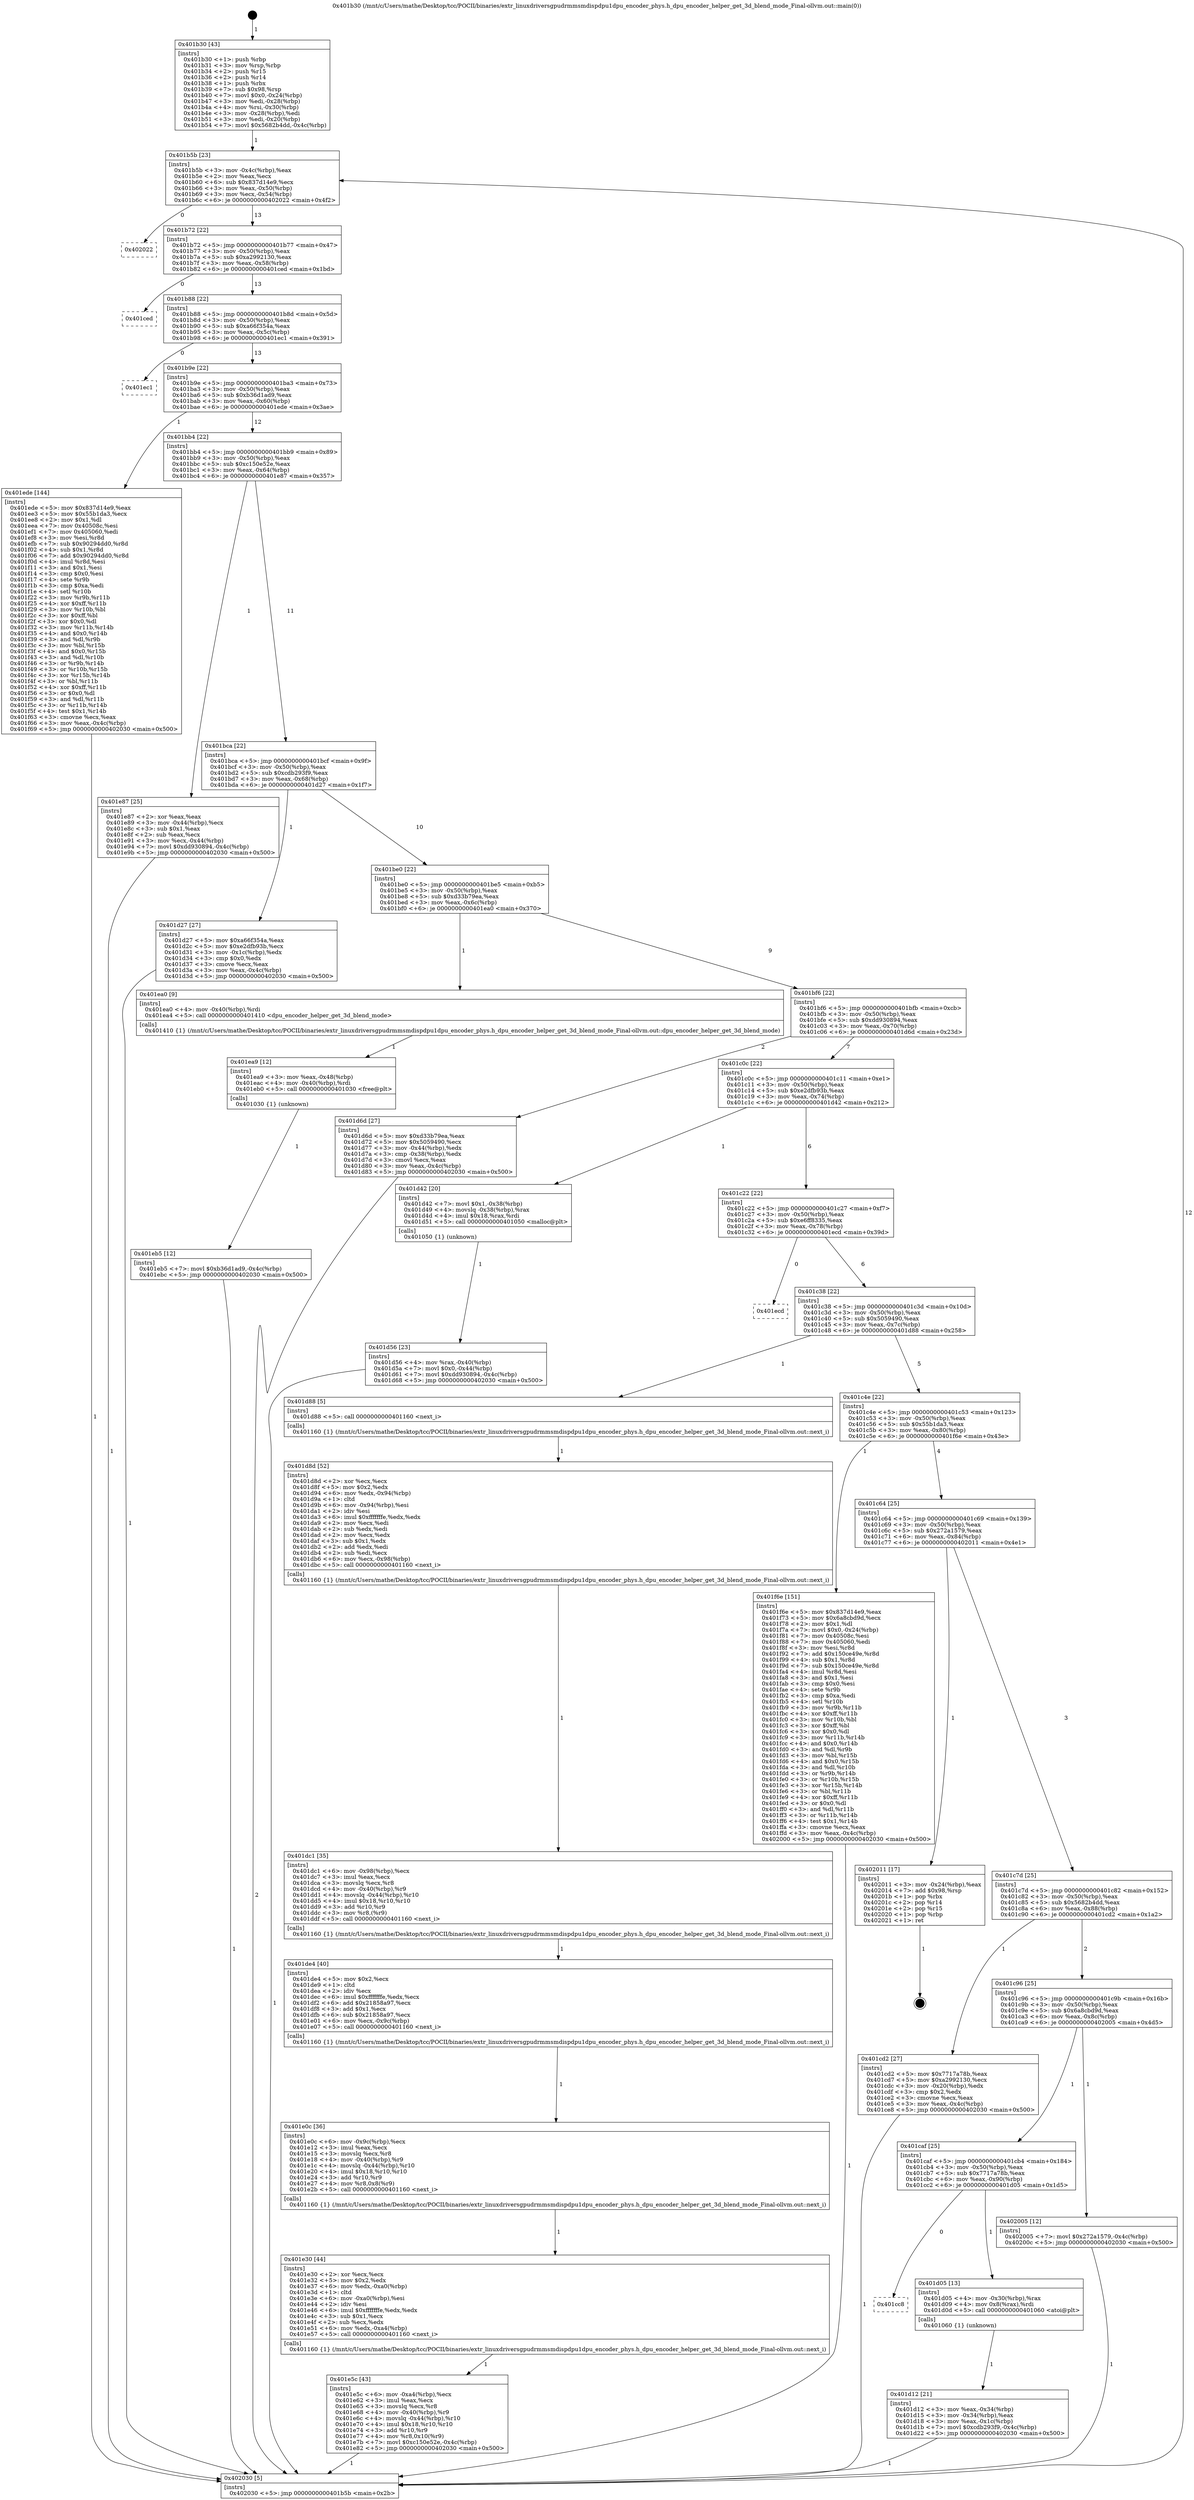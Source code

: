 digraph "0x401b30" {
  label = "0x401b30 (/mnt/c/Users/mathe/Desktop/tcc/POCII/binaries/extr_linuxdriversgpudrmmsmdispdpu1dpu_encoder_phys.h_dpu_encoder_helper_get_3d_blend_mode_Final-ollvm.out::main(0))"
  labelloc = "t"
  node[shape=record]

  Entry [label="",width=0.3,height=0.3,shape=circle,fillcolor=black,style=filled]
  "0x401b5b" [label="{
     0x401b5b [23]\l
     | [instrs]\l
     &nbsp;&nbsp;0x401b5b \<+3\>: mov -0x4c(%rbp),%eax\l
     &nbsp;&nbsp;0x401b5e \<+2\>: mov %eax,%ecx\l
     &nbsp;&nbsp;0x401b60 \<+6\>: sub $0x837d14e9,%ecx\l
     &nbsp;&nbsp;0x401b66 \<+3\>: mov %eax,-0x50(%rbp)\l
     &nbsp;&nbsp;0x401b69 \<+3\>: mov %ecx,-0x54(%rbp)\l
     &nbsp;&nbsp;0x401b6c \<+6\>: je 0000000000402022 \<main+0x4f2\>\l
  }"]
  "0x402022" [label="{
     0x402022\l
  }", style=dashed]
  "0x401b72" [label="{
     0x401b72 [22]\l
     | [instrs]\l
     &nbsp;&nbsp;0x401b72 \<+5\>: jmp 0000000000401b77 \<main+0x47\>\l
     &nbsp;&nbsp;0x401b77 \<+3\>: mov -0x50(%rbp),%eax\l
     &nbsp;&nbsp;0x401b7a \<+5\>: sub $0xa2992130,%eax\l
     &nbsp;&nbsp;0x401b7f \<+3\>: mov %eax,-0x58(%rbp)\l
     &nbsp;&nbsp;0x401b82 \<+6\>: je 0000000000401ced \<main+0x1bd\>\l
  }"]
  Exit [label="",width=0.3,height=0.3,shape=circle,fillcolor=black,style=filled,peripheries=2]
  "0x401ced" [label="{
     0x401ced\l
  }", style=dashed]
  "0x401b88" [label="{
     0x401b88 [22]\l
     | [instrs]\l
     &nbsp;&nbsp;0x401b88 \<+5\>: jmp 0000000000401b8d \<main+0x5d\>\l
     &nbsp;&nbsp;0x401b8d \<+3\>: mov -0x50(%rbp),%eax\l
     &nbsp;&nbsp;0x401b90 \<+5\>: sub $0xa66f354a,%eax\l
     &nbsp;&nbsp;0x401b95 \<+3\>: mov %eax,-0x5c(%rbp)\l
     &nbsp;&nbsp;0x401b98 \<+6\>: je 0000000000401ec1 \<main+0x391\>\l
  }"]
  "0x401eb5" [label="{
     0x401eb5 [12]\l
     | [instrs]\l
     &nbsp;&nbsp;0x401eb5 \<+7\>: movl $0xb36d1ad9,-0x4c(%rbp)\l
     &nbsp;&nbsp;0x401ebc \<+5\>: jmp 0000000000402030 \<main+0x500\>\l
  }"]
  "0x401ec1" [label="{
     0x401ec1\l
  }", style=dashed]
  "0x401b9e" [label="{
     0x401b9e [22]\l
     | [instrs]\l
     &nbsp;&nbsp;0x401b9e \<+5\>: jmp 0000000000401ba3 \<main+0x73\>\l
     &nbsp;&nbsp;0x401ba3 \<+3\>: mov -0x50(%rbp),%eax\l
     &nbsp;&nbsp;0x401ba6 \<+5\>: sub $0xb36d1ad9,%eax\l
     &nbsp;&nbsp;0x401bab \<+3\>: mov %eax,-0x60(%rbp)\l
     &nbsp;&nbsp;0x401bae \<+6\>: je 0000000000401ede \<main+0x3ae\>\l
  }"]
  "0x401ea9" [label="{
     0x401ea9 [12]\l
     | [instrs]\l
     &nbsp;&nbsp;0x401ea9 \<+3\>: mov %eax,-0x48(%rbp)\l
     &nbsp;&nbsp;0x401eac \<+4\>: mov -0x40(%rbp),%rdi\l
     &nbsp;&nbsp;0x401eb0 \<+5\>: call 0000000000401030 \<free@plt\>\l
     | [calls]\l
     &nbsp;&nbsp;0x401030 \{1\} (unknown)\l
  }"]
  "0x401ede" [label="{
     0x401ede [144]\l
     | [instrs]\l
     &nbsp;&nbsp;0x401ede \<+5\>: mov $0x837d14e9,%eax\l
     &nbsp;&nbsp;0x401ee3 \<+5\>: mov $0x55b1da3,%ecx\l
     &nbsp;&nbsp;0x401ee8 \<+2\>: mov $0x1,%dl\l
     &nbsp;&nbsp;0x401eea \<+7\>: mov 0x40508c,%esi\l
     &nbsp;&nbsp;0x401ef1 \<+7\>: mov 0x405060,%edi\l
     &nbsp;&nbsp;0x401ef8 \<+3\>: mov %esi,%r8d\l
     &nbsp;&nbsp;0x401efb \<+7\>: sub $0x90294dd0,%r8d\l
     &nbsp;&nbsp;0x401f02 \<+4\>: sub $0x1,%r8d\l
     &nbsp;&nbsp;0x401f06 \<+7\>: add $0x90294dd0,%r8d\l
     &nbsp;&nbsp;0x401f0d \<+4\>: imul %r8d,%esi\l
     &nbsp;&nbsp;0x401f11 \<+3\>: and $0x1,%esi\l
     &nbsp;&nbsp;0x401f14 \<+3\>: cmp $0x0,%esi\l
     &nbsp;&nbsp;0x401f17 \<+4\>: sete %r9b\l
     &nbsp;&nbsp;0x401f1b \<+3\>: cmp $0xa,%edi\l
     &nbsp;&nbsp;0x401f1e \<+4\>: setl %r10b\l
     &nbsp;&nbsp;0x401f22 \<+3\>: mov %r9b,%r11b\l
     &nbsp;&nbsp;0x401f25 \<+4\>: xor $0xff,%r11b\l
     &nbsp;&nbsp;0x401f29 \<+3\>: mov %r10b,%bl\l
     &nbsp;&nbsp;0x401f2c \<+3\>: xor $0xff,%bl\l
     &nbsp;&nbsp;0x401f2f \<+3\>: xor $0x0,%dl\l
     &nbsp;&nbsp;0x401f32 \<+3\>: mov %r11b,%r14b\l
     &nbsp;&nbsp;0x401f35 \<+4\>: and $0x0,%r14b\l
     &nbsp;&nbsp;0x401f39 \<+3\>: and %dl,%r9b\l
     &nbsp;&nbsp;0x401f3c \<+3\>: mov %bl,%r15b\l
     &nbsp;&nbsp;0x401f3f \<+4\>: and $0x0,%r15b\l
     &nbsp;&nbsp;0x401f43 \<+3\>: and %dl,%r10b\l
     &nbsp;&nbsp;0x401f46 \<+3\>: or %r9b,%r14b\l
     &nbsp;&nbsp;0x401f49 \<+3\>: or %r10b,%r15b\l
     &nbsp;&nbsp;0x401f4c \<+3\>: xor %r15b,%r14b\l
     &nbsp;&nbsp;0x401f4f \<+3\>: or %bl,%r11b\l
     &nbsp;&nbsp;0x401f52 \<+4\>: xor $0xff,%r11b\l
     &nbsp;&nbsp;0x401f56 \<+3\>: or $0x0,%dl\l
     &nbsp;&nbsp;0x401f59 \<+3\>: and %dl,%r11b\l
     &nbsp;&nbsp;0x401f5c \<+3\>: or %r11b,%r14b\l
     &nbsp;&nbsp;0x401f5f \<+4\>: test $0x1,%r14b\l
     &nbsp;&nbsp;0x401f63 \<+3\>: cmovne %ecx,%eax\l
     &nbsp;&nbsp;0x401f66 \<+3\>: mov %eax,-0x4c(%rbp)\l
     &nbsp;&nbsp;0x401f69 \<+5\>: jmp 0000000000402030 \<main+0x500\>\l
  }"]
  "0x401bb4" [label="{
     0x401bb4 [22]\l
     | [instrs]\l
     &nbsp;&nbsp;0x401bb4 \<+5\>: jmp 0000000000401bb9 \<main+0x89\>\l
     &nbsp;&nbsp;0x401bb9 \<+3\>: mov -0x50(%rbp),%eax\l
     &nbsp;&nbsp;0x401bbc \<+5\>: sub $0xc150e52e,%eax\l
     &nbsp;&nbsp;0x401bc1 \<+3\>: mov %eax,-0x64(%rbp)\l
     &nbsp;&nbsp;0x401bc4 \<+6\>: je 0000000000401e87 \<main+0x357\>\l
  }"]
  "0x401e5c" [label="{
     0x401e5c [43]\l
     | [instrs]\l
     &nbsp;&nbsp;0x401e5c \<+6\>: mov -0xa4(%rbp),%ecx\l
     &nbsp;&nbsp;0x401e62 \<+3\>: imul %eax,%ecx\l
     &nbsp;&nbsp;0x401e65 \<+3\>: movslq %ecx,%r8\l
     &nbsp;&nbsp;0x401e68 \<+4\>: mov -0x40(%rbp),%r9\l
     &nbsp;&nbsp;0x401e6c \<+4\>: movslq -0x44(%rbp),%r10\l
     &nbsp;&nbsp;0x401e70 \<+4\>: imul $0x18,%r10,%r10\l
     &nbsp;&nbsp;0x401e74 \<+3\>: add %r10,%r9\l
     &nbsp;&nbsp;0x401e77 \<+4\>: mov %r8,0x10(%r9)\l
     &nbsp;&nbsp;0x401e7b \<+7\>: movl $0xc150e52e,-0x4c(%rbp)\l
     &nbsp;&nbsp;0x401e82 \<+5\>: jmp 0000000000402030 \<main+0x500\>\l
  }"]
  "0x401e87" [label="{
     0x401e87 [25]\l
     | [instrs]\l
     &nbsp;&nbsp;0x401e87 \<+2\>: xor %eax,%eax\l
     &nbsp;&nbsp;0x401e89 \<+3\>: mov -0x44(%rbp),%ecx\l
     &nbsp;&nbsp;0x401e8c \<+3\>: sub $0x1,%eax\l
     &nbsp;&nbsp;0x401e8f \<+2\>: sub %eax,%ecx\l
     &nbsp;&nbsp;0x401e91 \<+3\>: mov %ecx,-0x44(%rbp)\l
     &nbsp;&nbsp;0x401e94 \<+7\>: movl $0xdd930894,-0x4c(%rbp)\l
     &nbsp;&nbsp;0x401e9b \<+5\>: jmp 0000000000402030 \<main+0x500\>\l
  }"]
  "0x401bca" [label="{
     0x401bca [22]\l
     | [instrs]\l
     &nbsp;&nbsp;0x401bca \<+5\>: jmp 0000000000401bcf \<main+0x9f\>\l
     &nbsp;&nbsp;0x401bcf \<+3\>: mov -0x50(%rbp),%eax\l
     &nbsp;&nbsp;0x401bd2 \<+5\>: sub $0xcdb293f9,%eax\l
     &nbsp;&nbsp;0x401bd7 \<+3\>: mov %eax,-0x68(%rbp)\l
     &nbsp;&nbsp;0x401bda \<+6\>: je 0000000000401d27 \<main+0x1f7\>\l
  }"]
  "0x401e30" [label="{
     0x401e30 [44]\l
     | [instrs]\l
     &nbsp;&nbsp;0x401e30 \<+2\>: xor %ecx,%ecx\l
     &nbsp;&nbsp;0x401e32 \<+5\>: mov $0x2,%edx\l
     &nbsp;&nbsp;0x401e37 \<+6\>: mov %edx,-0xa0(%rbp)\l
     &nbsp;&nbsp;0x401e3d \<+1\>: cltd\l
     &nbsp;&nbsp;0x401e3e \<+6\>: mov -0xa0(%rbp),%esi\l
     &nbsp;&nbsp;0x401e44 \<+2\>: idiv %esi\l
     &nbsp;&nbsp;0x401e46 \<+6\>: imul $0xfffffffe,%edx,%edx\l
     &nbsp;&nbsp;0x401e4c \<+3\>: sub $0x1,%ecx\l
     &nbsp;&nbsp;0x401e4f \<+2\>: sub %ecx,%edx\l
     &nbsp;&nbsp;0x401e51 \<+6\>: mov %edx,-0xa4(%rbp)\l
     &nbsp;&nbsp;0x401e57 \<+5\>: call 0000000000401160 \<next_i\>\l
     | [calls]\l
     &nbsp;&nbsp;0x401160 \{1\} (/mnt/c/Users/mathe/Desktop/tcc/POCII/binaries/extr_linuxdriversgpudrmmsmdispdpu1dpu_encoder_phys.h_dpu_encoder_helper_get_3d_blend_mode_Final-ollvm.out::next_i)\l
  }"]
  "0x401d27" [label="{
     0x401d27 [27]\l
     | [instrs]\l
     &nbsp;&nbsp;0x401d27 \<+5\>: mov $0xa66f354a,%eax\l
     &nbsp;&nbsp;0x401d2c \<+5\>: mov $0xe2dfb93b,%ecx\l
     &nbsp;&nbsp;0x401d31 \<+3\>: mov -0x1c(%rbp),%edx\l
     &nbsp;&nbsp;0x401d34 \<+3\>: cmp $0x0,%edx\l
     &nbsp;&nbsp;0x401d37 \<+3\>: cmove %ecx,%eax\l
     &nbsp;&nbsp;0x401d3a \<+3\>: mov %eax,-0x4c(%rbp)\l
     &nbsp;&nbsp;0x401d3d \<+5\>: jmp 0000000000402030 \<main+0x500\>\l
  }"]
  "0x401be0" [label="{
     0x401be0 [22]\l
     | [instrs]\l
     &nbsp;&nbsp;0x401be0 \<+5\>: jmp 0000000000401be5 \<main+0xb5\>\l
     &nbsp;&nbsp;0x401be5 \<+3\>: mov -0x50(%rbp),%eax\l
     &nbsp;&nbsp;0x401be8 \<+5\>: sub $0xd33b79ea,%eax\l
     &nbsp;&nbsp;0x401bed \<+3\>: mov %eax,-0x6c(%rbp)\l
     &nbsp;&nbsp;0x401bf0 \<+6\>: je 0000000000401ea0 \<main+0x370\>\l
  }"]
  "0x401e0c" [label="{
     0x401e0c [36]\l
     | [instrs]\l
     &nbsp;&nbsp;0x401e0c \<+6\>: mov -0x9c(%rbp),%ecx\l
     &nbsp;&nbsp;0x401e12 \<+3\>: imul %eax,%ecx\l
     &nbsp;&nbsp;0x401e15 \<+3\>: movslq %ecx,%r8\l
     &nbsp;&nbsp;0x401e18 \<+4\>: mov -0x40(%rbp),%r9\l
     &nbsp;&nbsp;0x401e1c \<+4\>: movslq -0x44(%rbp),%r10\l
     &nbsp;&nbsp;0x401e20 \<+4\>: imul $0x18,%r10,%r10\l
     &nbsp;&nbsp;0x401e24 \<+3\>: add %r10,%r9\l
     &nbsp;&nbsp;0x401e27 \<+4\>: mov %r8,0x8(%r9)\l
     &nbsp;&nbsp;0x401e2b \<+5\>: call 0000000000401160 \<next_i\>\l
     | [calls]\l
     &nbsp;&nbsp;0x401160 \{1\} (/mnt/c/Users/mathe/Desktop/tcc/POCII/binaries/extr_linuxdriversgpudrmmsmdispdpu1dpu_encoder_phys.h_dpu_encoder_helper_get_3d_blend_mode_Final-ollvm.out::next_i)\l
  }"]
  "0x401ea0" [label="{
     0x401ea0 [9]\l
     | [instrs]\l
     &nbsp;&nbsp;0x401ea0 \<+4\>: mov -0x40(%rbp),%rdi\l
     &nbsp;&nbsp;0x401ea4 \<+5\>: call 0000000000401410 \<dpu_encoder_helper_get_3d_blend_mode\>\l
     | [calls]\l
     &nbsp;&nbsp;0x401410 \{1\} (/mnt/c/Users/mathe/Desktop/tcc/POCII/binaries/extr_linuxdriversgpudrmmsmdispdpu1dpu_encoder_phys.h_dpu_encoder_helper_get_3d_blend_mode_Final-ollvm.out::dpu_encoder_helper_get_3d_blend_mode)\l
  }"]
  "0x401bf6" [label="{
     0x401bf6 [22]\l
     | [instrs]\l
     &nbsp;&nbsp;0x401bf6 \<+5\>: jmp 0000000000401bfb \<main+0xcb\>\l
     &nbsp;&nbsp;0x401bfb \<+3\>: mov -0x50(%rbp),%eax\l
     &nbsp;&nbsp;0x401bfe \<+5\>: sub $0xdd930894,%eax\l
     &nbsp;&nbsp;0x401c03 \<+3\>: mov %eax,-0x70(%rbp)\l
     &nbsp;&nbsp;0x401c06 \<+6\>: je 0000000000401d6d \<main+0x23d\>\l
  }"]
  "0x401de4" [label="{
     0x401de4 [40]\l
     | [instrs]\l
     &nbsp;&nbsp;0x401de4 \<+5\>: mov $0x2,%ecx\l
     &nbsp;&nbsp;0x401de9 \<+1\>: cltd\l
     &nbsp;&nbsp;0x401dea \<+2\>: idiv %ecx\l
     &nbsp;&nbsp;0x401dec \<+6\>: imul $0xfffffffe,%edx,%ecx\l
     &nbsp;&nbsp;0x401df2 \<+6\>: add $0x21858a97,%ecx\l
     &nbsp;&nbsp;0x401df8 \<+3\>: add $0x1,%ecx\l
     &nbsp;&nbsp;0x401dfb \<+6\>: sub $0x21858a97,%ecx\l
     &nbsp;&nbsp;0x401e01 \<+6\>: mov %ecx,-0x9c(%rbp)\l
     &nbsp;&nbsp;0x401e07 \<+5\>: call 0000000000401160 \<next_i\>\l
     | [calls]\l
     &nbsp;&nbsp;0x401160 \{1\} (/mnt/c/Users/mathe/Desktop/tcc/POCII/binaries/extr_linuxdriversgpudrmmsmdispdpu1dpu_encoder_phys.h_dpu_encoder_helper_get_3d_blend_mode_Final-ollvm.out::next_i)\l
  }"]
  "0x401d6d" [label="{
     0x401d6d [27]\l
     | [instrs]\l
     &nbsp;&nbsp;0x401d6d \<+5\>: mov $0xd33b79ea,%eax\l
     &nbsp;&nbsp;0x401d72 \<+5\>: mov $0x5059490,%ecx\l
     &nbsp;&nbsp;0x401d77 \<+3\>: mov -0x44(%rbp),%edx\l
     &nbsp;&nbsp;0x401d7a \<+3\>: cmp -0x38(%rbp),%edx\l
     &nbsp;&nbsp;0x401d7d \<+3\>: cmovl %ecx,%eax\l
     &nbsp;&nbsp;0x401d80 \<+3\>: mov %eax,-0x4c(%rbp)\l
     &nbsp;&nbsp;0x401d83 \<+5\>: jmp 0000000000402030 \<main+0x500\>\l
  }"]
  "0x401c0c" [label="{
     0x401c0c [22]\l
     | [instrs]\l
     &nbsp;&nbsp;0x401c0c \<+5\>: jmp 0000000000401c11 \<main+0xe1\>\l
     &nbsp;&nbsp;0x401c11 \<+3\>: mov -0x50(%rbp),%eax\l
     &nbsp;&nbsp;0x401c14 \<+5\>: sub $0xe2dfb93b,%eax\l
     &nbsp;&nbsp;0x401c19 \<+3\>: mov %eax,-0x74(%rbp)\l
     &nbsp;&nbsp;0x401c1c \<+6\>: je 0000000000401d42 \<main+0x212\>\l
  }"]
  "0x401dc1" [label="{
     0x401dc1 [35]\l
     | [instrs]\l
     &nbsp;&nbsp;0x401dc1 \<+6\>: mov -0x98(%rbp),%ecx\l
     &nbsp;&nbsp;0x401dc7 \<+3\>: imul %eax,%ecx\l
     &nbsp;&nbsp;0x401dca \<+3\>: movslq %ecx,%r8\l
     &nbsp;&nbsp;0x401dcd \<+4\>: mov -0x40(%rbp),%r9\l
     &nbsp;&nbsp;0x401dd1 \<+4\>: movslq -0x44(%rbp),%r10\l
     &nbsp;&nbsp;0x401dd5 \<+4\>: imul $0x18,%r10,%r10\l
     &nbsp;&nbsp;0x401dd9 \<+3\>: add %r10,%r9\l
     &nbsp;&nbsp;0x401ddc \<+3\>: mov %r8,(%r9)\l
     &nbsp;&nbsp;0x401ddf \<+5\>: call 0000000000401160 \<next_i\>\l
     | [calls]\l
     &nbsp;&nbsp;0x401160 \{1\} (/mnt/c/Users/mathe/Desktop/tcc/POCII/binaries/extr_linuxdriversgpudrmmsmdispdpu1dpu_encoder_phys.h_dpu_encoder_helper_get_3d_blend_mode_Final-ollvm.out::next_i)\l
  }"]
  "0x401d42" [label="{
     0x401d42 [20]\l
     | [instrs]\l
     &nbsp;&nbsp;0x401d42 \<+7\>: movl $0x1,-0x38(%rbp)\l
     &nbsp;&nbsp;0x401d49 \<+4\>: movslq -0x38(%rbp),%rax\l
     &nbsp;&nbsp;0x401d4d \<+4\>: imul $0x18,%rax,%rdi\l
     &nbsp;&nbsp;0x401d51 \<+5\>: call 0000000000401050 \<malloc@plt\>\l
     | [calls]\l
     &nbsp;&nbsp;0x401050 \{1\} (unknown)\l
  }"]
  "0x401c22" [label="{
     0x401c22 [22]\l
     | [instrs]\l
     &nbsp;&nbsp;0x401c22 \<+5\>: jmp 0000000000401c27 \<main+0xf7\>\l
     &nbsp;&nbsp;0x401c27 \<+3\>: mov -0x50(%rbp),%eax\l
     &nbsp;&nbsp;0x401c2a \<+5\>: sub $0xe6ff8335,%eax\l
     &nbsp;&nbsp;0x401c2f \<+3\>: mov %eax,-0x78(%rbp)\l
     &nbsp;&nbsp;0x401c32 \<+6\>: je 0000000000401ecd \<main+0x39d\>\l
  }"]
  "0x401d8d" [label="{
     0x401d8d [52]\l
     | [instrs]\l
     &nbsp;&nbsp;0x401d8d \<+2\>: xor %ecx,%ecx\l
     &nbsp;&nbsp;0x401d8f \<+5\>: mov $0x2,%edx\l
     &nbsp;&nbsp;0x401d94 \<+6\>: mov %edx,-0x94(%rbp)\l
     &nbsp;&nbsp;0x401d9a \<+1\>: cltd\l
     &nbsp;&nbsp;0x401d9b \<+6\>: mov -0x94(%rbp),%esi\l
     &nbsp;&nbsp;0x401da1 \<+2\>: idiv %esi\l
     &nbsp;&nbsp;0x401da3 \<+6\>: imul $0xfffffffe,%edx,%edx\l
     &nbsp;&nbsp;0x401da9 \<+2\>: mov %ecx,%edi\l
     &nbsp;&nbsp;0x401dab \<+2\>: sub %edx,%edi\l
     &nbsp;&nbsp;0x401dad \<+2\>: mov %ecx,%edx\l
     &nbsp;&nbsp;0x401daf \<+3\>: sub $0x1,%edx\l
     &nbsp;&nbsp;0x401db2 \<+2\>: add %edx,%edi\l
     &nbsp;&nbsp;0x401db4 \<+2\>: sub %edi,%ecx\l
     &nbsp;&nbsp;0x401db6 \<+6\>: mov %ecx,-0x98(%rbp)\l
     &nbsp;&nbsp;0x401dbc \<+5\>: call 0000000000401160 \<next_i\>\l
     | [calls]\l
     &nbsp;&nbsp;0x401160 \{1\} (/mnt/c/Users/mathe/Desktop/tcc/POCII/binaries/extr_linuxdriversgpudrmmsmdispdpu1dpu_encoder_phys.h_dpu_encoder_helper_get_3d_blend_mode_Final-ollvm.out::next_i)\l
  }"]
  "0x401ecd" [label="{
     0x401ecd\l
  }", style=dashed]
  "0x401c38" [label="{
     0x401c38 [22]\l
     | [instrs]\l
     &nbsp;&nbsp;0x401c38 \<+5\>: jmp 0000000000401c3d \<main+0x10d\>\l
     &nbsp;&nbsp;0x401c3d \<+3\>: mov -0x50(%rbp),%eax\l
     &nbsp;&nbsp;0x401c40 \<+5\>: sub $0x5059490,%eax\l
     &nbsp;&nbsp;0x401c45 \<+3\>: mov %eax,-0x7c(%rbp)\l
     &nbsp;&nbsp;0x401c48 \<+6\>: je 0000000000401d88 \<main+0x258\>\l
  }"]
  "0x401d56" [label="{
     0x401d56 [23]\l
     | [instrs]\l
     &nbsp;&nbsp;0x401d56 \<+4\>: mov %rax,-0x40(%rbp)\l
     &nbsp;&nbsp;0x401d5a \<+7\>: movl $0x0,-0x44(%rbp)\l
     &nbsp;&nbsp;0x401d61 \<+7\>: movl $0xdd930894,-0x4c(%rbp)\l
     &nbsp;&nbsp;0x401d68 \<+5\>: jmp 0000000000402030 \<main+0x500\>\l
  }"]
  "0x401d88" [label="{
     0x401d88 [5]\l
     | [instrs]\l
     &nbsp;&nbsp;0x401d88 \<+5\>: call 0000000000401160 \<next_i\>\l
     | [calls]\l
     &nbsp;&nbsp;0x401160 \{1\} (/mnt/c/Users/mathe/Desktop/tcc/POCII/binaries/extr_linuxdriversgpudrmmsmdispdpu1dpu_encoder_phys.h_dpu_encoder_helper_get_3d_blend_mode_Final-ollvm.out::next_i)\l
  }"]
  "0x401c4e" [label="{
     0x401c4e [22]\l
     | [instrs]\l
     &nbsp;&nbsp;0x401c4e \<+5\>: jmp 0000000000401c53 \<main+0x123\>\l
     &nbsp;&nbsp;0x401c53 \<+3\>: mov -0x50(%rbp),%eax\l
     &nbsp;&nbsp;0x401c56 \<+5\>: sub $0x55b1da3,%eax\l
     &nbsp;&nbsp;0x401c5b \<+3\>: mov %eax,-0x80(%rbp)\l
     &nbsp;&nbsp;0x401c5e \<+6\>: je 0000000000401f6e \<main+0x43e\>\l
  }"]
  "0x401d12" [label="{
     0x401d12 [21]\l
     | [instrs]\l
     &nbsp;&nbsp;0x401d12 \<+3\>: mov %eax,-0x34(%rbp)\l
     &nbsp;&nbsp;0x401d15 \<+3\>: mov -0x34(%rbp),%eax\l
     &nbsp;&nbsp;0x401d18 \<+3\>: mov %eax,-0x1c(%rbp)\l
     &nbsp;&nbsp;0x401d1b \<+7\>: movl $0xcdb293f9,-0x4c(%rbp)\l
     &nbsp;&nbsp;0x401d22 \<+5\>: jmp 0000000000402030 \<main+0x500\>\l
  }"]
  "0x401f6e" [label="{
     0x401f6e [151]\l
     | [instrs]\l
     &nbsp;&nbsp;0x401f6e \<+5\>: mov $0x837d14e9,%eax\l
     &nbsp;&nbsp;0x401f73 \<+5\>: mov $0x6a8cbd9d,%ecx\l
     &nbsp;&nbsp;0x401f78 \<+2\>: mov $0x1,%dl\l
     &nbsp;&nbsp;0x401f7a \<+7\>: movl $0x0,-0x24(%rbp)\l
     &nbsp;&nbsp;0x401f81 \<+7\>: mov 0x40508c,%esi\l
     &nbsp;&nbsp;0x401f88 \<+7\>: mov 0x405060,%edi\l
     &nbsp;&nbsp;0x401f8f \<+3\>: mov %esi,%r8d\l
     &nbsp;&nbsp;0x401f92 \<+7\>: add $0x150ce49e,%r8d\l
     &nbsp;&nbsp;0x401f99 \<+4\>: sub $0x1,%r8d\l
     &nbsp;&nbsp;0x401f9d \<+7\>: sub $0x150ce49e,%r8d\l
     &nbsp;&nbsp;0x401fa4 \<+4\>: imul %r8d,%esi\l
     &nbsp;&nbsp;0x401fa8 \<+3\>: and $0x1,%esi\l
     &nbsp;&nbsp;0x401fab \<+3\>: cmp $0x0,%esi\l
     &nbsp;&nbsp;0x401fae \<+4\>: sete %r9b\l
     &nbsp;&nbsp;0x401fb2 \<+3\>: cmp $0xa,%edi\l
     &nbsp;&nbsp;0x401fb5 \<+4\>: setl %r10b\l
     &nbsp;&nbsp;0x401fb9 \<+3\>: mov %r9b,%r11b\l
     &nbsp;&nbsp;0x401fbc \<+4\>: xor $0xff,%r11b\l
     &nbsp;&nbsp;0x401fc0 \<+3\>: mov %r10b,%bl\l
     &nbsp;&nbsp;0x401fc3 \<+3\>: xor $0xff,%bl\l
     &nbsp;&nbsp;0x401fc6 \<+3\>: xor $0x0,%dl\l
     &nbsp;&nbsp;0x401fc9 \<+3\>: mov %r11b,%r14b\l
     &nbsp;&nbsp;0x401fcc \<+4\>: and $0x0,%r14b\l
     &nbsp;&nbsp;0x401fd0 \<+3\>: and %dl,%r9b\l
     &nbsp;&nbsp;0x401fd3 \<+3\>: mov %bl,%r15b\l
     &nbsp;&nbsp;0x401fd6 \<+4\>: and $0x0,%r15b\l
     &nbsp;&nbsp;0x401fda \<+3\>: and %dl,%r10b\l
     &nbsp;&nbsp;0x401fdd \<+3\>: or %r9b,%r14b\l
     &nbsp;&nbsp;0x401fe0 \<+3\>: or %r10b,%r15b\l
     &nbsp;&nbsp;0x401fe3 \<+3\>: xor %r15b,%r14b\l
     &nbsp;&nbsp;0x401fe6 \<+3\>: or %bl,%r11b\l
     &nbsp;&nbsp;0x401fe9 \<+4\>: xor $0xff,%r11b\l
     &nbsp;&nbsp;0x401fed \<+3\>: or $0x0,%dl\l
     &nbsp;&nbsp;0x401ff0 \<+3\>: and %dl,%r11b\l
     &nbsp;&nbsp;0x401ff3 \<+3\>: or %r11b,%r14b\l
     &nbsp;&nbsp;0x401ff6 \<+4\>: test $0x1,%r14b\l
     &nbsp;&nbsp;0x401ffa \<+3\>: cmovne %ecx,%eax\l
     &nbsp;&nbsp;0x401ffd \<+3\>: mov %eax,-0x4c(%rbp)\l
     &nbsp;&nbsp;0x402000 \<+5\>: jmp 0000000000402030 \<main+0x500\>\l
  }"]
  "0x401c64" [label="{
     0x401c64 [25]\l
     | [instrs]\l
     &nbsp;&nbsp;0x401c64 \<+5\>: jmp 0000000000401c69 \<main+0x139\>\l
     &nbsp;&nbsp;0x401c69 \<+3\>: mov -0x50(%rbp),%eax\l
     &nbsp;&nbsp;0x401c6c \<+5\>: sub $0x272a1579,%eax\l
     &nbsp;&nbsp;0x401c71 \<+6\>: mov %eax,-0x84(%rbp)\l
     &nbsp;&nbsp;0x401c77 \<+6\>: je 0000000000402011 \<main+0x4e1\>\l
  }"]
  "0x401cc8" [label="{
     0x401cc8\l
  }", style=dashed]
  "0x402011" [label="{
     0x402011 [17]\l
     | [instrs]\l
     &nbsp;&nbsp;0x402011 \<+3\>: mov -0x24(%rbp),%eax\l
     &nbsp;&nbsp;0x402014 \<+7\>: add $0x98,%rsp\l
     &nbsp;&nbsp;0x40201b \<+1\>: pop %rbx\l
     &nbsp;&nbsp;0x40201c \<+2\>: pop %r14\l
     &nbsp;&nbsp;0x40201e \<+2\>: pop %r15\l
     &nbsp;&nbsp;0x402020 \<+1\>: pop %rbp\l
     &nbsp;&nbsp;0x402021 \<+1\>: ret\l
  }"]
  "0x401c7d" [label="{
     0x401c7d [25]\l
     | [instrs]\l
     &nbsp;&nbsp;0x401c7d \<+5\>: jmp 0000000000401c82 \<main+0x152\>\l
     &nbsp;&nbsp;0x401c82 \<+3\>: mov -0x50(%rbp),%eax\l
     &nbsp;&nbsp;0x401c85 \<+5\>: sub $0x5682b4dd,%eax\l
     &nbsp;&nbsp;0x401c8a \<+6\>: mov %eax,-0x88(%rbp)\l
     &nbsp;&nbsp;0x401c90 \<+6\>: je 0000000000401cd2 \<main+0x1a2\>\l
  }"]
  "0x401d05" [label="{
     0x401d05 [13]\l
     | [instrs]\l
     &nbsp;&nbsp;0x401d05 \<+4\>: mov -0x30(%rbp),%rax\l
     &nbsp;&nbsp;0x401d09 \<+4\>: mov 0x8(%rax),%rdi\l
     &nbsp;&nbsp;0x401d0d \<+5\>: call 0000000000401060 \<atoi@plt\>\l
     | [calls]\l
     &nbsp;&nbsp;0x401060 \{1\} (unknown)\l
  }"]
  "0x401cd2" [label="{
     0x401cd2 [27]\l
     | [instrs]\l
     &nbsp;&nbsp;0x401cd2 \<+5\>: mov $0x7717a78b,%eax\l
     &nbsp;&nbsp;0x401cd7 \<+5\>: mov $0xa2992130,%ecx\l
     &nbsp;&nbsp;0x401cdc \<+3\>: mov -0x20(%rbp),%edx\l
     &nbsp;&nbsp;0x401cdf \<+3\>: cmp $0x2,%edx\l
     &nbsp;&nbsp;0x401ce2 \<+3\>: cmovne %ecx,%eax\l
     &nbsp;&nbsp;0x401ce5 \<+3\>: mov %eax,-0x4c(%rbp)\l
     &nbsp;&nbsp;0x401ce8 \<+5\>: jmp 0000000000402030 \<main+0x500\>\l
  }"]
  "0x401c96" [label="{
     0x401c96 [25]\l
     | [instrs]\l
     &nbsp;&nbsp;0x401c96 \<+5\>: jmp 0000000000401c9b \<main+0x16b\>\l
     &nbsp;&nbsp;0x401c9b \<+3\>: mov -0x50(%rbp),%eax\l
     &nbsp;&nbsp;0x401c9e \<+5\>: sub $0x6a8cbd9d,%eax\l
     &nbsp;&nbsp;0x401ca3 \<+6\>: mov %eax,-0x8c(%rbp)\l
     &nbsp;&nbsp;0x401ca9 \<+6\>: je 0000000000402005 \<main+0x4d5\>\l
  }"]
  "0x402030" [label="{
     0x402030 [5]\l
     | [instrs]\l
     &nbsp;&nbsp;0x402030 \<+5\>: jmp 0000000000401b5b \<main+0x2b\>\l
  }"]
  "0x401b30" [label="{
     0x401b30 [43]\l
     | [instrs]\l
     &nbsp;&nbsp;0x401b30 \<+1\>: push %rbp\l
     &nbsp;&nbsp;0x401b31 \<+3\>: mov %rsp,%rbp\l
     &nbsp;&nbsp;0x401b34 \<+2\>: push %r15\l
     &nbsp;&nbsp;0x401b36 \<+2\>: push %r14\l
     &nbsp;&nbsp;0x401b38 \<+1\>: push %rbx\l
     &nbsp;&nbsp;0x401b39 \<+7\>: sub $0x98,%rsp\l
     &nbsp;&nbsp;0x401b40 \<+7\>: movl $0x0,-0x24(%rbp)\l
     &nbsp;&nbsp;0x401b47 \<+3\>: mov %edi,-0x28(%rbp)\l
     &nbsp;&nbsp;0x401b4a \<+4\>: mov %rsi,-0x30(%rbp)\l
     &nbsp;&nbsp;0x401b4e \<+3\>: mov -0x28(%rbp),%edi\l
     &nbsp;&nbsp;0x401b51 \<+3\>: mov %edi,-0x20(%rbp)\l
     &nbsp;&nbsp;0x401b54 \<+7\>: movl $0x5682b4dd,-0x4c(%rbp)\l
  }"]
  "0x401caf" [label="{
     0x401caf [25]\l
     | [instrs]\l
     &nbsp;&nbsp;0x401caf \<+5\>: jmp 0000000000401cb4 \<main+0x184\>\l
     &nbsp;&nbsp;0x401cb4 \<+3\>: mov -0x50(%rbp),%eax\l
     &nbsp;&nbsp;0x401cb7 \<+5\>: sub $0x7717a78b,%eax\l
     &nbsp;&nbsp;0x401cbc \<+6\>: mov %eax,-0x90(%rbp)\l
     &nbsp;&nbsp;0x401cc2 \<+6\>: je 0000000000401d05 \<main+0x1d5\>\l
  }"]
  "0x402005" [label="{
     0x402005 [12]\l
     | [instrs]\l
     &nbsp;&nbsp;0x402005 \<+7\>: movl $0x272a1579,-0x4c(%rbp)\l
     &nbsp;&nbsp;0x40200c \<+5\>: jmp 0000000000402030 \<main+0x500\>\l
  }"]
  Entry -> "0x401b30" [label=" 1"]
  "0x401b5b" -> "0x402022" [label=" 0"]
  "0x401b5b" -> "0x401b72" [label=" 13"]
  "0x402011" -> Exit [label=" 1"]
  "0x401b72" -> "0x401ced" [label=" 0"]
  "0x401b72" -> "0x401b88" [label=" 13"]
  "0x402005" -> "0x402030" [label=" 1"]
  "0x401b88" -> "0x401ec1" [label=" 0"]
  "0x401b88" -> "0x401b9e" [label=" 13"]
  "0x401f6e" -> "0x402030" [label=" 1"]
  "0x401b9e" -> "0x401ede" [label=" 1"]
  "0x401b9e" -> "0x401bb4" [label=" 12"]
  "0x401ede" -> "0x402030" [label=" 1"]
  "0x401bb4" -> "0x401e87" [label=" 1"]
  "0x401bb4" -> "0x401bca" [label=" 11"]
  "0x401eb5" -> "0x402030" [label=" 1"]
  "0x401bca" -> "0x401d27" [label=" 1"]
  "0x401bca" -> "0x401be0" [label=" 10"]
  "0x401ea9" -> "0x401eb5" [label=" 1"]
  "0x401be0" -> "0x401ea0" [label=" 1"]
  "0x401be0" -> "0x401bf6" [label=" 9"]
  "0x401ea0" -> "0x401ea9" [label=" 1"]
  "0x401bf6" -> "0x401d6d" [label=" 2"]
  "0x401bf6" -> "0x401c0c" [label=" 7"]
  "0x401e87" -> "0x402030" [label=" 1"]
  "0x401c0c" -> "0x401d42" [label=" 1"]
  "0x401c0c" -> "0x401c22" [label=" 6"]
  "0x401e5c" -> "0x402030" [label=" 1"]
  "0x401c22" -> "0x401ecd" [label=" 0"]
  "0x401c22" -> "0x401c38" [label=" 6"]
  "0x401e30" -> "0x401e5c" [label=" 1"]
  "0x401c38" -> "0x401d88" [label=" 1"]
  "0x401c38" -> "0x401c4e" [label=" 5"]
  "0x401e0c" -> "0x401e30" [label=" 1"]
  "0x401c4e" -> "0x401f6e" [label=" 1"]
  "0x401c4e" -> "0x401c64" [label=" 4"]
  "0x401de4" -> "0x401e0c" [label=" 1"]
  "0x401c64" -> "0x402011" [label=" 1"]
  "0x401c64" -> "0x401c7d" [label=" 3"]
  "0x401dc1" -> "0x401de4" [label=" 1"]
  "0x401c7d" -> "0x401cd2" [label=" 1"]
  "0x401c7d" -> "0x401c96" [label=" 2"]
  "0x401cd2" -> "0x402030" [label=" 1"]
  "0x401b30" -> "0x401b5b" [label=" 1"]
  "0x402030" -> "0x401b5b" [label=" 12"]
  "0x401d8d" -> "0x401dc1" [label=" 1"]
  "0x401c96" -> "0x402005" [label=" 1"]
  "0x401c96" -> "0x401caf" [label=" 1"]
  "0x401d88" -> "0x401d8d" [label=" 1"]
  "0x401caf" -> "0x401d05" [label=" 1"]
  "0x401caf" -> "0x401cc8" [label=" 0"]
  "0x401d05" -> "0x401d12" [label=" 1"]
  "0x401d12" -> "0x402030" [label=" 1"]
  "0x401d27" -> "0x402030" [label=" 1"]
  "0x401d42" -> "0x401d56" [label=" 1"]
  "0x401d56" -> "0x402030" [label=" 1"]
  "0x401d6d" -> "0x402030" [label=" 2"]
}
